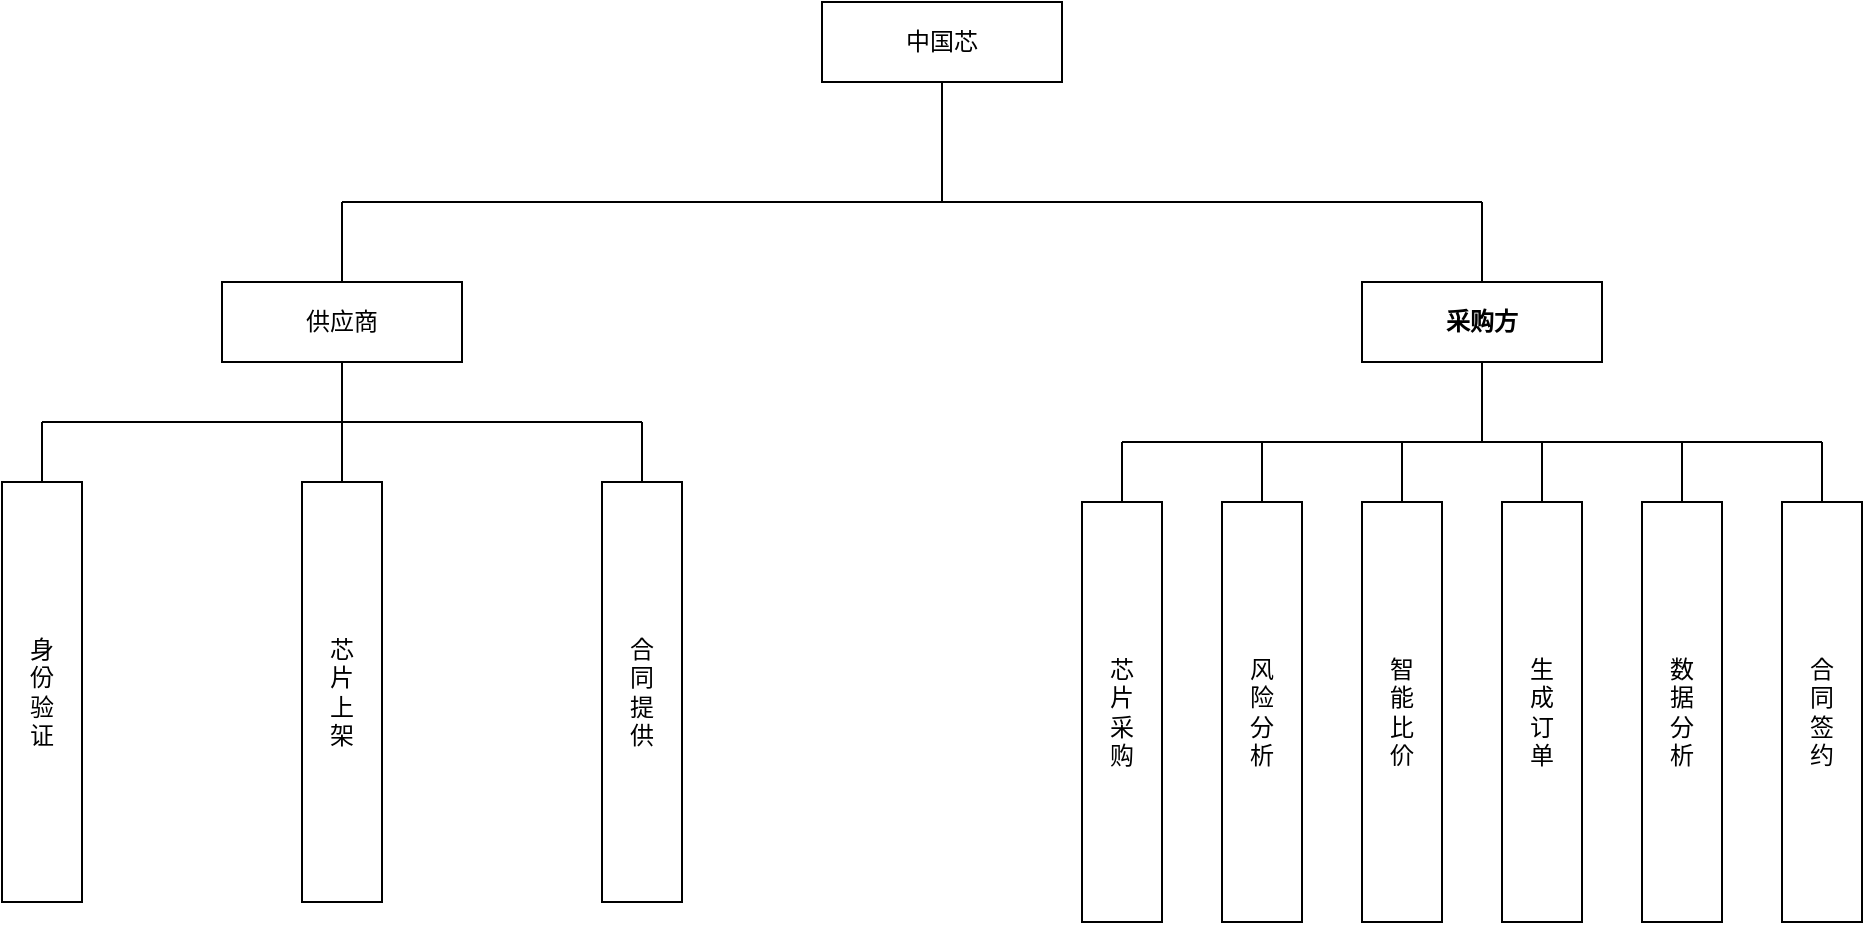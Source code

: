 <mxfile version="21.0.10" type="github">
  <diagram name="第 1 页" id="XLE7k8uM3huYjVlDB2qL">
    <mxGraphModel dx="2215" dy="775" grid="1" gridSize="10" guides="1" tooltips="1" connect="1" arrows="1" fold="1" page="1" pageScale="1" pageWidth="827" pageHeight="1169" math="0" shadow="0">
      <root>
        <mxCell id="0" />
        <mxCell id="1" parent="0" />
        <mxCell id="sFy2gKAjaYbmMMTQUAB3-1" value="中国芯" style="rounded=0;whiteSpace=wrap;html=1;" vertex="1" parent="1">
          <mxGeometry x="330" y="170" width="120" height="40" as="geometry" />
        </mxCell>
        <mxCell id="sFy2gKAjaYbmMMTQUAB3-2" value="" style="endArrow=none;html=1;rounded=0;entryX=0.5;entryY=1;entryDx=0;entryDy=0;" edge="1" parent="1" target="sFy2gKAjaYbmMMTQUAB3-1">
          <mxGeometry width="50" height="50" relative="1" as="geometry">
            <mxPoint x="390" y="270" as="sourcePoint" />
            <mxPoint x="440" y="280" as="targetPoint" />
          </mxGeometry>
        </mxCell>
        <mxCell id="sFy2gKAjaYbmMMTQUAB3-3" value="" style="endArrow=none;html=1;rounded=0;" edge="1" parent="1">
          <mxGeometry width="50" height="50" relative="1" as="geometry">
            <mxPoint x="90" y="270" as="sourcePoint" />
            <mxPoint x="390" y="270" as="targetPoint" />
          </mxGeometry>
        </mxCell>
        <mxCell id="sFy2gKAjaYbmMMTQUAB3-5" value="" style="endArrow=none;html=1;rounded=0;" edge="1" parent="1" source="sFy2gKAjaYbmMMTQUAB3-7">
          <mxGeometry width="50" height="50" relative="1" as="geometry">
            <mxPoint x="230" y="310" as="sourcePoint" />
            <mxPoint x="90" y="270" as="targetPoint" />
          </mxGeometry>
        </mxCell>
        <mxCell id="sFy2gKAjaYbmMMTQUAB3-7" value="供应商" style="rounded=0;whiteSpace=wrap;html=1;" vertex="1" parent="1">
          <mxGeometry x="30" y="310" width="120" height="40" as="geometry" />
        </mxCell>
        <mxCell id="sFy2gKAjaYbmMMTQUAB3-8" value="采购方" style="rounded=0;whiteSpace=wrap;html=1;fontStyle=1" vertex="1" parent="1">
          <mxGeometry x="600" y="310" width="120" height="40" as="geometry" />
        </mxCell>
        <mxCell id="sFy2gKAjaYbmMMTQUAB3-9" value="" style="endArrow=none;html=1;rounded=0;" edge="1" parent="1">
          <mxGeometry width="50" height="50" relative="1" as="geometry">
            <mxPoint x="390" y="270" as="sourcePoint" />
            <mxPoint x="660" y="270" as="targetPoint" />
          </mxGeometry>
        </mxCell>
        <mxCell id="sFy2gKAjaYbmMMTQUAB3-10" value="" style="endArrow=none;html=1;rounded=0;exitX=0.5;exitY=0;exitDx=0;exitDy=0;" edge="1" parent="1" source="sFy2gKAjaYbmMMTQUAB3-8">
          <mxGeometry width="50" height="50" relative="1" as="geometry">
            <mxPoint x="540" y="310" as="sourcePoint" />
            <mxPoint x="660" y="270" as="targetPoint" />
          </mxGeometry>
        </mxCell>
        <mxCell id="sFy2gKAjaYbmMMTQUAB3-11" value="身&lt;br&gt;份&lt;br&gt;验&lt;br&gt;证" style="rounded=0;whiteSpace=wrap;html=1;" vertex="1" parent="1">
          <mxGeometry x="-80" y="410" width="40" height="210" as="geometry" />
        </mxCell>
        <mxCell id="sFy2gKAjaYbmMMTQUAB3-12" value="芯&lt;br&gt;片&lt;br&gt;上&lt;br&gt;架" style="rounded=0;whiteSpace=wrap;html=1;" vertex="1" parent="1">
          <mxGeometry x="70" y="410" width="40" height="210" as="geometry" />
        </mxCell>
        <mxCell id="sFy2gKAjaYbmMMTQUAB3-17" value="芯&lt;br&gt;片&lt;br&gt;采&lt;br&gt;购" style="rounded=0;whiteSpace=wrap;html=1;" vertex="1" parent="1">
          <mxGeometry x="460" y="420" width="40" height="210" as="geometry" />
        </mxCell>
        <mxCell id="sFy2gKAjaYbmMMTQUAB3-18" value="合&lt;br&gt;同&lt;br&gt;提&lt;br&gt;供" style="rounded=0;whiteSpace=wrap;html=1;" vertex="1" parent="1">
          <mxGeometry x="220" y="410" width="40" height="210" as="geometry" />
        </mxCell>
        <mxCell id="sFy2gKAjaYbmMMTQUAB3-19" value="风&lt;br&gt;险&lt;br&gt;分&lt;br&gt;析" style="rounded=0;whiteSpace=wrap;html=1;" vertex="1" parent="1">
          <mxGeometry x="530" y="420" width="40" height="210" as="geometry" />
        </mxCell>
        <mxCell id="sFy2gKAjaYbmMMTQUAB3-20" value="智&lt;br&gt;能&lt;br&gt;比&lt;br&gt;价" style="rounded=0;whiteSpace=wrap;html=1;" vertex="1" parent="1">
          <mxGeometry x="600" y="420" width="40" height="210" as="geometry" />
        </mxCell>
        <mxCell id="sFy2gKAjaYbmMMTQUAB3-21" value="生&lt;br&gt;成&lt;br&gt;订&lt;br&gt;单" style="rounded=0;whiteSpace=wrap;html=1;" vertex="1" parent="1">
          <mxGeometry x="670" y="420" width="40" height="210" as="geometry" />
        </mxCell>
        <mxCell id="sFy2gKAjaYbmMMTQUAB3-22" value="数&lt;br&gt;据&lt;br&gt;分&lt;br&gt;析" style="rounded=0;whiteSpace=wrap;html=1;" vertex="1" parent="1">
          <mxGeometry x="740" y="420" width="40" height="210" as="geometry" />
        </mxCell>
        <mxCell id="sFy2gKAjaYbmMMTQUAB3-23" value="合&lt;br&gt;同&lt;br&gt;签&lt;br&gt;约" style="rounded=0;whiteSpace=wrap;html=1;" vertex="1" parent="1">
          <mxGeometry x="810" y="420" width="40" height="210" as="geometry" />
        </mxCell>
        <mxCell id="sFy2gKAjaYbmMMTQUAB3-26" value="风&lt;br&gt;险&lt;br&gt;分&lt;br&gt;析" style="rounded=0;whiteSpace=wrap;html=1;" vertex="1" parent="1">
          <mxGeometry x="530" y="420" width="40" height="210" as="geometry" />
        </mxCell>
        <mxCell id="sFy2gKAjaYbmMMTQUAB3-27" value="智&lt;br&gt;能&lt;br&gt;比&lt;br&gt;价" style="rounded=0;whiteSpace=wrap;html=1;" vertex="1" parent="1">
          <mxGeometry x="600" y="420" width="40" height="210" as="geometry" />
        </mxCell>
        <mxCell id="sFy2gKAjaYbmMMTQUAB3-28" value="生&lt;br&gt;成&lt;br&gt;订&lt;br&gt;单" style="rounded=0;whiteSpace=wrap;html=1;" vertex="1" parent="1">
          <mxGeometry x="670" y="420" width="40" height="210" as="geometry" />
        </mxCell>
        <mxCell id="sFy2gKAjaYbmMMTQUAB3-29" value="数&lt;br&gt;据&lt;br&gt;分&lt;br&gt;析" style="rounded=0;whiteSpace=wrap;html=1;" vertex="1" parent="1">
          <mxGeometry x="740" y="420" width="40" height="210" as="geometry" />
        </mxCell>
        <mxCell id="sFy2gKAjaYbmMMTQUAB3-30" value="" style="endArrow=none;html=1;rounded=0;exitX=0.5;exitY=0;exitDx=0;exitDy=0;entryX=0.5;entryY=1;entryDx=0;entryDy=0;" edge="1" parent="1" source="sFy2gKAjaYbmMMTQUAB3-12" target="sFy2gKAjaYbmMMTQUAB3-7">
          <mxGeometry width="50" height="50" relative="1" as="geometry">
            <mxPoint x="110" y="390" as="sourcePoint" />
            <mxPoint x="160" y="340" as="targetPoint" />
          </mxGeometry>
        </mxCell>
        <mxCell id="sFy2gKAjaYbmMMTQUAB3-31" value="" style="endArrow=none;html=1;rounded=0;" edge="1" parent="1">
          <mxGeometry width="50" height="50" relative="1" as="geometry">
            <mxPoint x="-60" y="380" as="sourcePoint" />
            <mxPoint x="240" y="380" as="targetPoint" />
          </mxGeometry>
        </mxCell>
        <mxCell id="sFy2gKAjaYbmMMTQUAB3-32" value="" style="endArrow=none;html=1;rounded=0;exitX=0.5;exitY=0;exitDx=0;exitDy=0;" edge="1" parent="1" source="sFy2gKAjaYbmMMTQUAB3-18">
          <mxGeometry width="50" height="50" relative="1" as="geometry">
            <mxPoint x="110" y="390" as="sourcePoint" />
            <mxPoint x="240" y="380" as="targetPoint" />
          </mxGeometry>
        </mxCell>
        <mxCell id="sFy2gKAjaYbmMMTQUAB3-33" value="" style="endArrow=none;html=1;rounded=0;exitX=0.5;exitY=0;exitDx=0;exitDy=0;" edge="1" parent="1" source="sFy2gKAjaYbmMMTQUAB3-11">
          <mxGeometry width="50" height="50" relative="1" as="geometry">
            <mxPoint x="250" y="420" as="sourcePoint" />
            <mxPoint x="-60" y="380" as="targetPoint" />
          </mxGeometry>
        </mxCell>
        <mxCell id="sFy2gKAjaYbmMMTQUAB3-34" value="" style="endArrow=none;html=1;rounded=0;entryX=0.5;entryY=1;entryDx=0;entryDy=0;" edge="1" parent="1" target="sFy2gKAjaYbmMMTQUAB3-8">
          <mxGeometry width="50" height="50" relative="1" as="geometry">
            <mxPoint x="660" y="390" as="sourcePoint" />
            <mxPoint x="250" y="390" as="targetPoint" />
          </mxGeometry>
        </mxCell>
        <mxCell id="sFy2gKAjaYbmMMTQUAB3-35" value="" style="endArrow=none;html=1;rounded=0;" edge="1" parent="1">
          <mxGeometry width="50" height="50" relative="1" as="geometry">
            <mxPoint x="480" y="390" as="sourcePoint" />
            <mxPoint x="830" y="390" as="targetPoint" />
          </mxGeometry>
        </mxCell>
        <mxCell id="sFy2gKAjaYbmMMTQUAB3-36" value="" style="endArrow=none;html=1;rounded=0;exitX=0.5;exitY=0;exitDx=0;exitDy=0;" edge="1" parent="1" source="sFy2gKAjaYbmMMTQUAB3-17">
          <mxGeometry width="50" height="50" relative="1" as="geometry">
            <mxPoint x="250" y="420" as="sourcePoint" />
            <mxPoint x="480" y="390" as="targetPoint" />
          </mxGeometry>
        </mxCell>
        <mxCell id="sFy2gKAjaYbmMMTQUAB3-37" value="" style="endArrow=none;html=1;rounded=0;exitX=0.5;exitY=0;exitDx=0;exitDy=0;" edge="1" parent="1" source="sFy2gKAjaYbmMMTQUAB3-26">
          <mxGeometry width="50" height="50" relative="1" as="geometry">
            <mxPoint x="490" y="430" as="sourcePoint" />
            <mxPoint x="550" y="390" as="targetPoint" />
          </mxGeometry>
        </mxCell>
        <mxCell id="sFy2gKAjaYbmMMTQUAB3-38" value="" style="endArrow=none;html=1;rounded=0;exitX=0.5;exitY=0;exitDx=0;exitDy=0;" edge="1" parent="1" source="sFy2gKAjaYbmMMTQUAB3-27">
          <mxGeometry width="50" height="50" relative="1" as="geometry">
            <mxPoint x="560" y="430" as="sourcePoint" />
            <mxPoint x="620" y="390" as="targetPoint" />
          </mxGeometry>
        </mxCell>
        <mxCell id="sFy2gKAjaYbmMMTQUAB3-39" value="" style="endArrow=none;html=1;rounded=0;exitX=0.5;exitY=0;exitDx=0;exitDy=0;" edge="1" parent="1" source="sFy2gKAjaYbmMMTQUAB3-28">
          <mxGeometry width="50" height="50" relative="1" as="geometry">
            <mxPoint x="630" y="430" as="sourcePoint" />
            <mxPoint x="690" y="390" as="targetPoint" />
          </mxGeometry>
        </mxCell>
        <mxCell id="sFy2gKAjaYbmMMTQUAB3-40" value="" style="endArrow=none;html=1;rounded=0;exitX=0.5;exitY=0;exitDx=0;exitDy=0;" edge="1" parent="1" source="sFy2gKAjaYbmMMTQUAB3-29">
          <mxGeometry width="50" height="50" relative="1" as="geometry">
            <mxPoint x="700" y="430" as="sourcePoint" />
            <mxPoint x="760" y="390" as="targetPoint" />
          </mxGeometry>
        </mxCell>
        <mxCell id="sFy2gKAjaYbmMMTQUAB3-41" value="" style="endArrow=none;html=1;rounded=0;exitX=0.5;exitY=0;exitDx=0;exitDy=0;" edge="1" parent="1" source="sFy2gKAjaYbmMMTQUAB3-23">
          <mxGeometry width="50" height="50" relative="1" as="geometry">
            <mxPoint x="770" y="430" as="sourcePoint" />
            <mxPoint x="830" y="390" as="targetPoint" />
          </mxGeometry>
        </mxCell>
      </root>
    </mxGraphModel>
  </diagram>
</mxfile>
